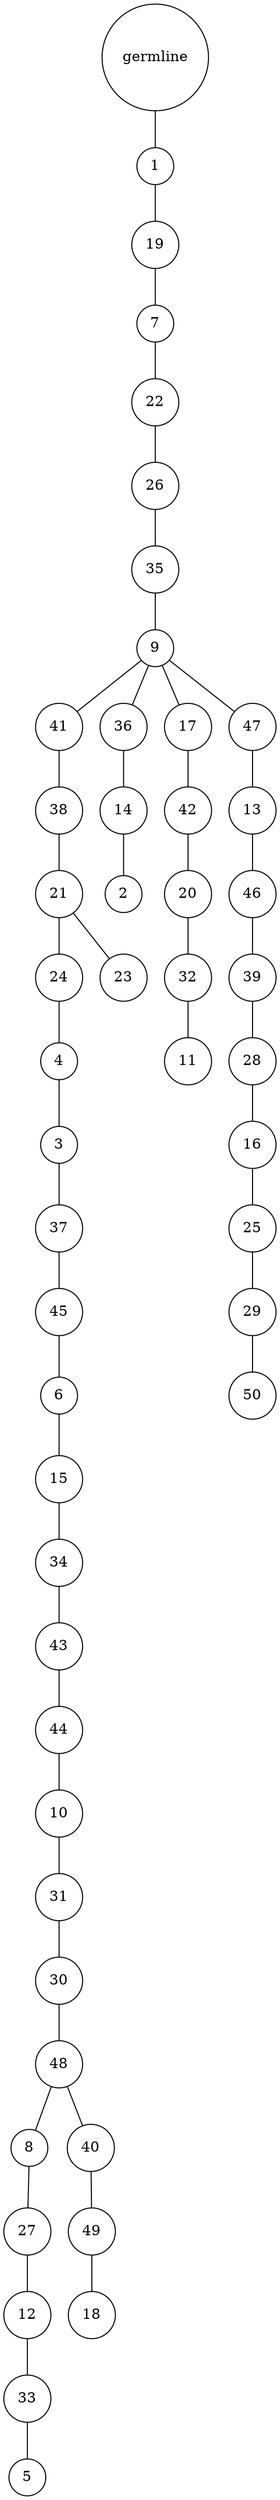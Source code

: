 graph {
	rankdir=UD;
	splines=line;
	node [shape=circle]
	"0x7f7c14a6dbe0" [label="germline"];
	"0x7f7c14a6dc10" [label="1"];
	"0x7f7c14a6dbe0" -- "0x7f7c14a6dc10" ;
	"0x7f7c14a6dc40" [label="19"];
	"0x7f7c14a6dc10" -- "0x7f7c14a6dc40" ;
	"0x7f7c14a6dc70" [label="7"];
	"0x7f7c14a6dc40" -- "0x7f7c14a6dc70" ;
	"0x7f7c14a6dca0" [label="22"];
	"0x7f7c14a6dc70" -- "0x7f7c14a6dca0" ;
	"0x7f7c14a6dcd0" [label="26"];
	"0x7f7c14a6dca0" -- "0x7f7c14a6dcd0" ;
	"0x7f7c14a6dd00" [label="35"];
	"0x7f7c14a6dcd0" -- "0x7f7c14a6dd00" ;
	"0x7f7c14a6dd30" [label="9"];
	"0x7f7c14a6dd00" -- "0x7f7c14a6dd30" ;
	"0x7f7c14a6dd60" [label="41"];
	"0x7f7c14a6dd30" -- "0x7f7c14a6dd60" ;
	"0x7f7c14a6dd90" [label="38"];
	"0x7f7c14a6dd60" -- "0x7f7c14a6dd90" ;
	"0x7f7c14a6ddc0" [label="21"];
	"0x7f7c14a6dd90" -- "0x7f7c14a6ddc0" ;
	"0x7f7c14a6ddf0" [label="24"];
	"0x7f7c14a6ddc0" -- "0x7f7c14a6ddf0" ;
	"0x7f7c14a6de20" [label="4"];
	"0x7f7c14a6ddf0" -- "0x7f7c14a6de20" ;
	"0x7f7c14a6de50" [label="3"];
	"0x7f7c14a6de20" -- "0x7f7c14a6de50" ;
	"0x7f7c14a6de80" [label="37"];
	"0x7f7c14a6de50" -- "0x7f7c14a6de80" ;
	"0x7f7c14a6deb0" [label="45"];
	"0x7f7c14a6de80" -- "0x7f7c14a6deb0" ;
	"0x7f7c14a6dee0" [label="6"];
	"0x7f7c14a6deb0" -- "0x7f7c14a6dee0" ;
	"0x7f7c14a6df10" [label="15"];
	"0x7f7c14a6dee0" -- "0x7f7c14a6df10" ;
	"0x7f7c14a6df40" [label="34"];
	"0x7f7c14a6df10" -- "0x7f7c14a6df40" ;
	"0x7f7c14a6df70" [label="43"];
	"0x7f7c14a6df40" -- "0x7f7c14a6df70" ;
	"0x7f7c14a6dfa0" [label="44"];
	"0x7f7c14a6df70" -- "0x7f7c14a6dfa0" ;
	"0x7f7c14a6dfd0" [label="10"];
	"0x7f7c14a6dfa0" -- "0x7f7c14a6dfd0" ;
	"0x7f7c14a78040" [label="31"];
	"0x7f7c14a6dfd0" -- "0x7f7c14a78040" ;
	"0x7f7c14a78070" [label="30"];
	"0x7f7c14a78040" -- "0x7f7c14a78070" ;
	"0x7f7c14a780a0" [label="48"];
	"0x7f7c14a78070" -- "0x7f7c14a780a0" ;
	"0x7f7c14a780d0" [label="8"];
	"0x7f7c14a780a0" -- "0x7f7c14a780d0" ;
	"0x7f7c14a78100" [label="27"];
	"0x7f7c14a780d0" -- "0x7f7c14a78100" ;
	"0x7f7c14a78130" [label="12"];
	"0x7f7c14a78100" -- "0x7f7c14a78130" ;
	"0x7f7c14a78160" [label="33"];
	"0x7f7c14a78130" -- "0x7f7c14a78160" ;
	"0x7f7c14a78190" [label="5"];
	"0x7f7c14a78160" -- "0x7f7c14a78190" ;
	"0x7f7c14a781c0" [label="40"];
	"0x7f7c14a780a0" -- "0x7f7c14a781c0" ;
	"0x7f7c14a781f0" [label="49"];
	"0x7f7c14a781c0" -- "0x7f7c14a781f0" ;
	"0x7f7c14a78220" [label="18"];
	"0x7f7c14a781f0" -- "0x7f7c14a78220" ;
	"0x7f7c14a78250" [label="23"];
	"0x7f7c14a6ddc0" -- "0x7f7c14a78250" ;
	"0x7f7c14a78280" [label="36"];
	"0x7f7c14a6dd30" -- "0x7f7c14a78280" ;
	"0x7f7c14a782b0" [label="14"];
	"0x7f7c14a78280" -- "0x7f7c14a782b0" ;
	"0x7f7c14a782e0" [label="2"];
	"0x7f7c14a782b0" -- "0x7f7c14a782e0" ;
	"0x7f7c14a78310" [label="17"];
	"0x7f7c14a6dd30" -- "0x7f7c14a78310" ;
	"0x7f7c14a78340" [label="42"];
	"0x7f7c14a78310" -- "0x7f7c14a78340" ;
	"0x7f7c14a78370" [label="20"];
	"0x7f7c14a78340" -- "0x7f7c14a78370" ;
	"0x7f7c14a783a0" [label="32"];
	"0x7f7c14a78370" -- "0x7f7c14a783a0" ;
	"0x7f7c14a783d0" [label="11"];
	"0x7f7c14a783a0" -- "0x7f7c14a783d0" ;
	"0x7f7c14a78400" [label="47"];
	"0x7f7c14a6dd30" -- "0x7f7c14a78400" ;
	"0x7f7c14a78430" [label="13"];
	"0x7f7c14a78400" -- "0x7f7c14a78430" ;
	"0x7f7c14a78460" [label="46"];
	"0x7f7c14a78430" -- "0x7f7c14a78460" ;
	"0x7f7c14a78490" [label="39"];
	"0x7f7c14a78460" -- "0x7f7c14a78490" ;
	"0x7f7c14a784c0" [label="28"];
	"0x7f7c14a78490" -- "0x7f7c14a784c0" ;
	"0x7f7c14a784f0" [label="16"];
	"0x7f7c14a784c0" -- "0x7f7c14a784f0" ;
	"0x7f7c14a78520" [label="25"];
	"0x7f7c14a784f0" -- "0x7f7c14a78520" ;
	"0x7f7c14a78550" [label="29"];
	"0x7f7c14a78520" -- "0x7f7c14a78550" ;
	"0x7f7c14a78580" [label="50"];
	"0x7f7c14a78550" -- "0x7f7c14a78580" ;
}
